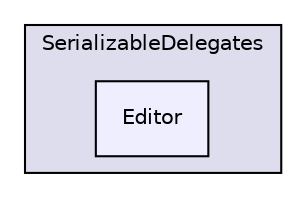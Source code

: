 digraph "Modules/SerializableDelegates/Editor" {
  compound=true
  node [ fontsize="10", fontname="Helvetica"];
  edge [ labelfontsize="10", labelfontname="Helvetica"];
  subgraph clusterdir_9d5dac4aa97678cd79b3135ac4d0e0ac {
    graph [ bgcolor="#ddddee", pencolor="black", label="SerializableDelegates" fontname="Helvetica", fontsize="10", URL="dir_9d5dac4aa97678cd79b3135ac4d0e0ac.html"]
  dir_d28f391453b9d7848b2397bb720c21cb [shape=box, label="Editor", style="filled", fillcolor="#eeeeff", pencolor="black", URL="dir_d28f391453b9d7848b2397bb720c21cb.html"];
  }
}
